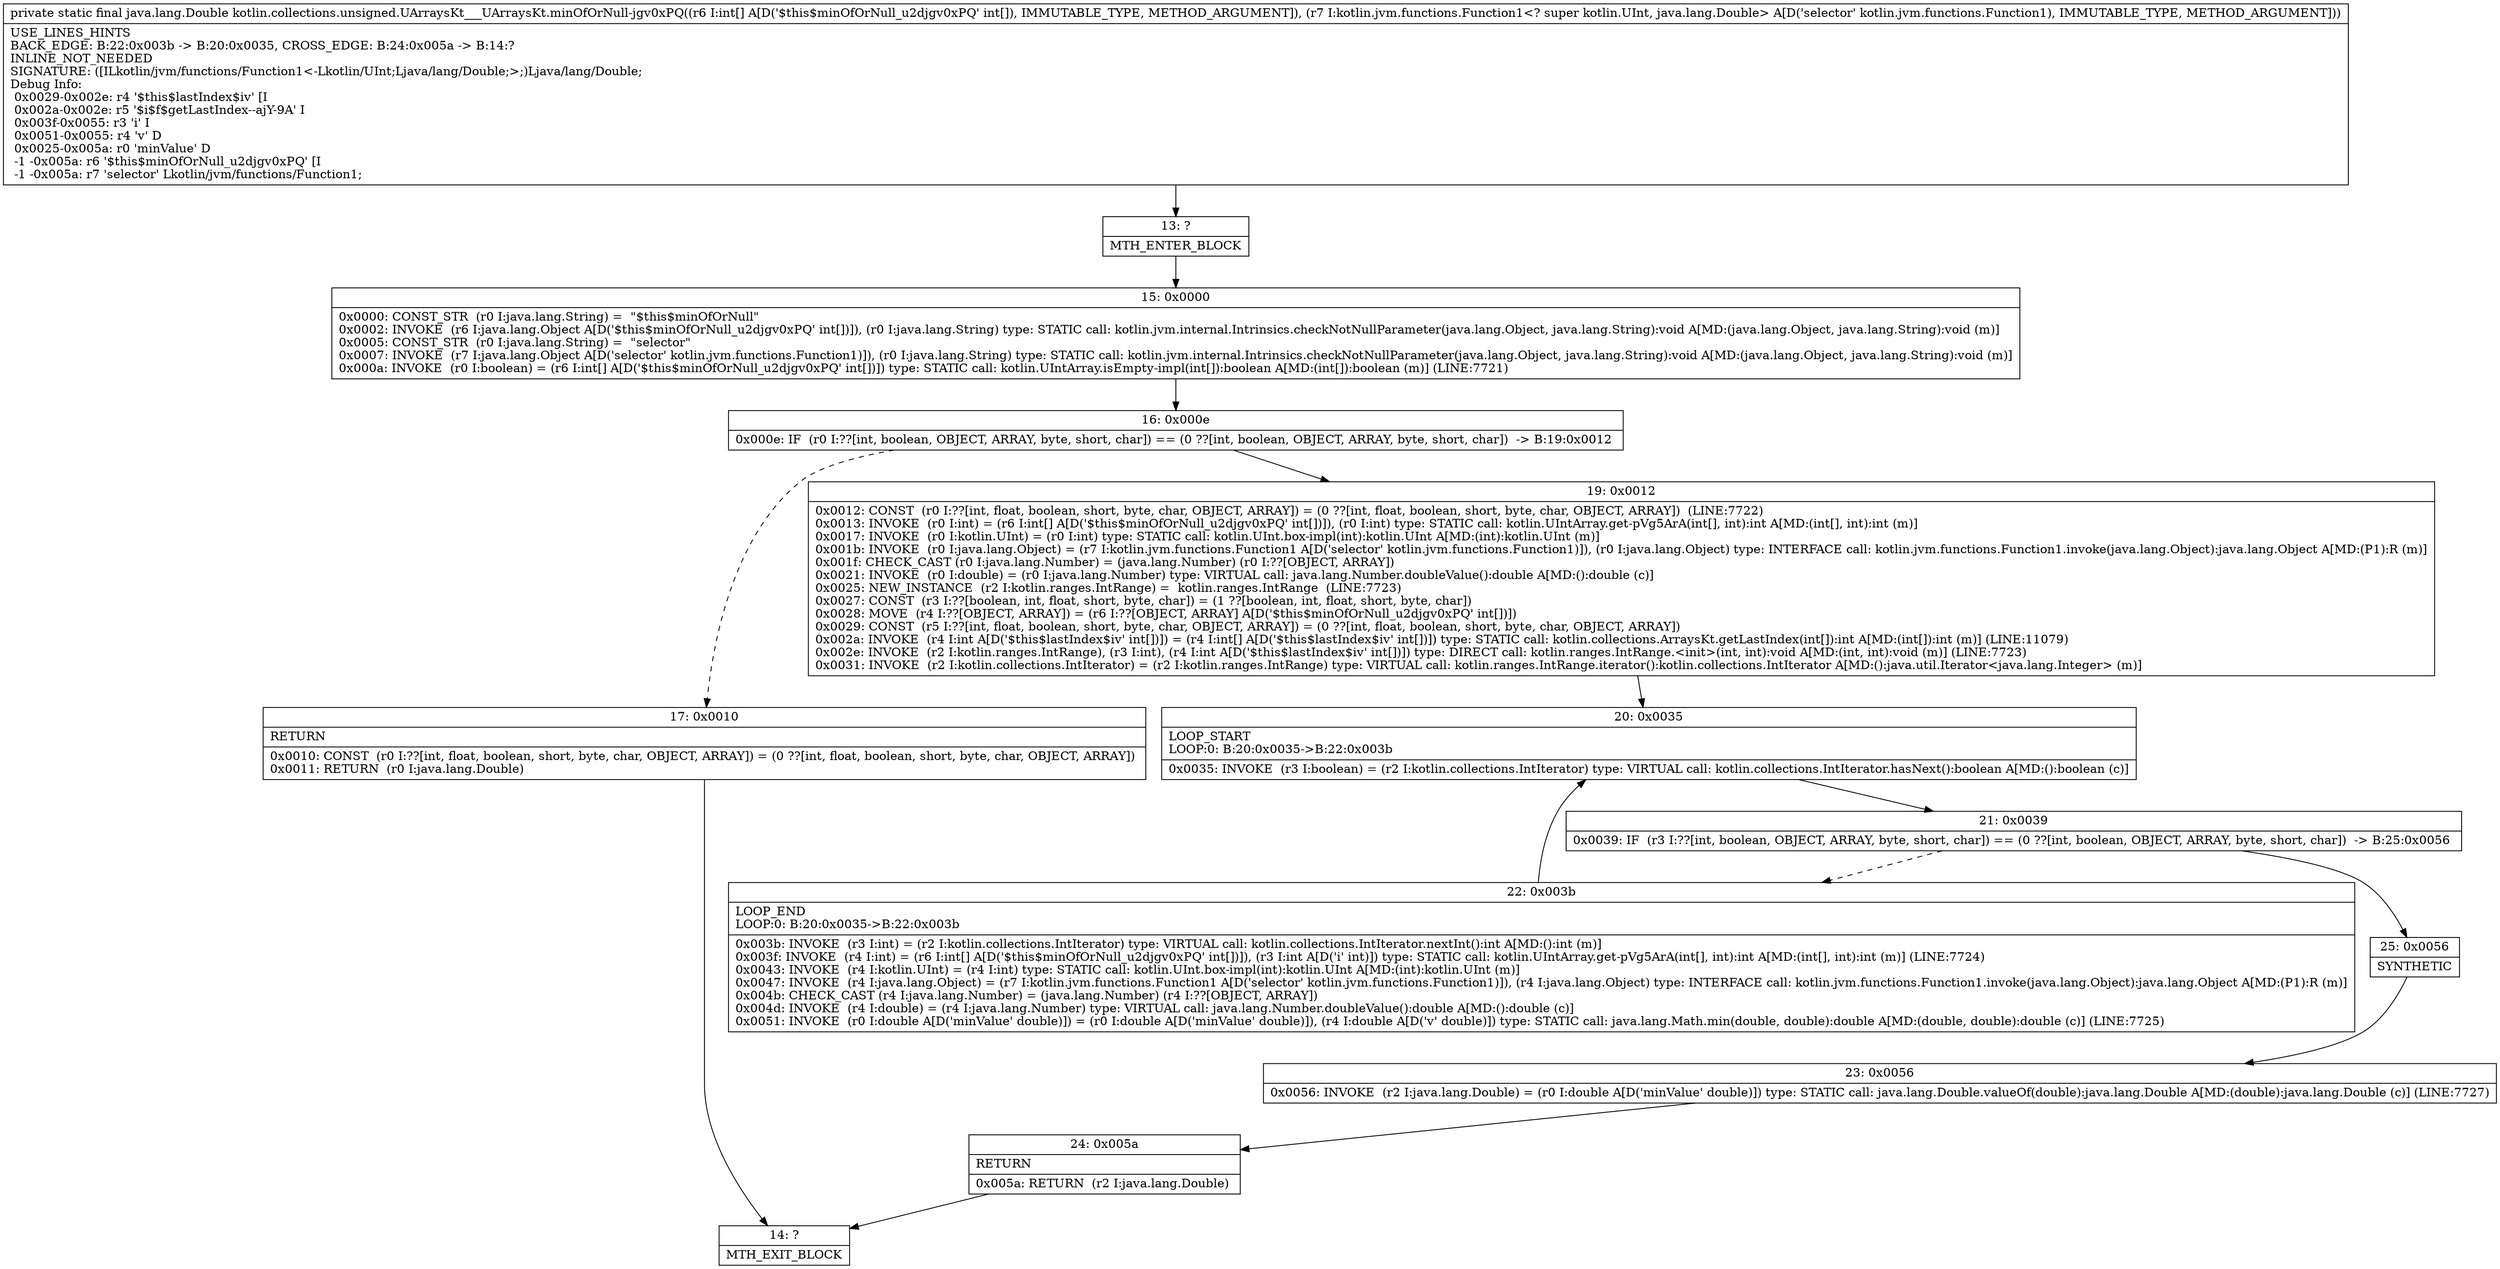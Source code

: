 digraph "CFG forkotlin.collections.unsigned.UArraysKt___UArraysKt.minOfOrNull\-jgv0xPQ([ILkotlin\/jvm\/functions\/Function1;)Ljava\/lang\/Double;" {
Node_13 [shape=record,label="{13\:\ ?|MTH_ENTER_BLOCK\l}"];
Node_15 [shape=record,label="{15\:\ 0x0000|0x0000: CONST_STR  (r0 I:java.lang.String) =  \"$this$minOfOrNull\" \l0x0002: INVOKE  (r6 I:java.lang.Object A[D('$this$minOfOrNull_u2djgv0xPQ' int[])]), (r0 I:java.lang.String) type: STATIC call: kotlin.jvm.internal.Intrinsics.checkNotNullParameter(java.lang.Object, java.lang.String):void A[MD:(java.lang.Object, java.lang.String):void (m)]\l0x0005: CONST_STR  (r0 I:java.lang.String) =  \"selector\" \l0x0007: INVOKE  (r7 I:java.lang.Object A[D('selector' kotlin.jvm.functions.Function1)]), (r0 I:java.lang.String) type: STATIC call: kotlin.jvm.internal.Intrinsics.checkNotNullParameter(java.lang.Object, java.lang.String):void A[MD:(java.lang.Object, java.lang.String):void (m)]\l0x000a: INVOKE  (r0 I:boolean) = (r6 I:int[] A[D('$this$minOfOrNull_u2djgv0xPQ' int[])]) type: STATIC call: kotlin.UIntArray.isEmpty\-impl(int[]):boolean A[MD:(int[]):boolean (m)] (LINE:7721)\l}"];
Node_16 [shape=record,label="{16\:\ 0x000e|0x000e: IF  (r0 I:??[int, boolean, OBJECT, ARRAY, byte, short, char]) == (0 ??[int, boolean, OBJECT, ARRAY, byte, short, char])  \-\> B:19:0x0012 \l}"];
Node_17 [shape=record,label="{17\:\ 0x0010|RETURN\l|0x0010: CONST  (r0 I:??[int, float, boolean, short, byte, char, OBJECT, ARRAY]) = (0 ??[int, float, boolean, short, byte, char, OBJECT, ARRAY]) \l0x0011: RETURN  (r0 I:java.lang.Double) \l}"];
Node_14 [shape=record,label="{14\:\ ?|MTH_EXIT_BLOCK\l}"];
Node_19 [shape=record,label="{19\:\ 0x0012|0x0012: CONST  (r0 I:??[int, float, boolean, short, byte, char, OBJECT, ARRAY]) = (0 ??[int, float, boolean, short, byte, char, OBJECT, ARRAY])  (LINE:7722)\l0x0013: INVOKE  (r0 I:int) = (r6 I:int[] A[D('$this$minOfOrNull_u2djgv0xPQ' int[])]), (r0 I:int) type: STATIC call: kotlin.UIntArray.get\-pVg5ArA(int[], int):int A[MD:(int[], int):int (m)]\l0x0017: INVOKE  (r0 I:kotlin.UInt) = (r0 I:int) type: STATIC call: kotlin.UInt.box\-impl(int):kotlin.UInt A[MD:(int):kotlin.UInt (m)]\l0x001b: INVOKE  (r0 I:java.lang.Object) = (r7 I:kotlin.jvm.functions.Function1 A[D('selector' kotlin.jvm.functions.Function1)]), (r0 I:java.lang.Object) type: INTERFACE call: kotlin.jvm.functions.Function1.invoke(java.lang.Object):java.lang.Object A[MD:(P1):R (m)]\l0x001f: CHECK_CAST (r0 I:java.lang.Number) = (java.lang.Number) (r0 I:??[OBJECT, ARRAY]) \l0x0021: INVOKE  (r0 I:double) = (r0 I:java.lang.Number) type: VIRTUAL call: java.lang.Number.doubleValue():double A[MD:():double (c)]\l0x0025: NEW_INSTANCE  (r2 I:kotlin.ranges.IntRange) =  kotlin.ranges.IntRange  (LINE:7723)\l0x0027: CONST  (r3 I:??[boolean, int, float, short, byte, char]) = (1 ??[boolean, int, float, short, byte, char]) \l0x0028: MOVE  (r4 I:??[OBJECT, ARRAY]) = (r6 I:??[OBJECT, ARRAY] A[D('$this$minOfOrNull_u2djgv0xPQ' int[])]) \l0x0029: CONST  (r5 I:??[int, float, boolean, short, byte, char, OBJECT, ARRAY]) = (0 ??[int, float, boolean, short, byte, char, OBJECT, ARRAY]) \l0x002a: INVOKE  (r4 I:int A[D('$this$lastIndex$iv' int[])]) = (r4 I:int[] A[D('$this$lastIndex$iv' int[])]) type: STATIC call: kotlin.collections.ArraysKt.getLastIndex(int[]):int A[MD:(int[]):int (m)] (LINE:11079)\l0x002e: INVOKE  (r2 I:kotlin.ranges.IntRange), (r3 I:int), (r4 I:int A[D('$this$lastIndex$iv' int[])]) type: DIRECT call: kotlin.ranges.IntRange.\<init\>(int, int):void A[MD:(int, int):void (m)] (LINE:7723)\l0x0031: INVOKE  (r2 I:kotlin.collections.IntIterator) = (r2 I:kotlin.ranges.IntRange) type: VIRTUAL call: kotlin.ranges.IntRange.iterator():kotlin.collections.IntIterator A[MD:():java.util.Iterator\<java.lang.Integer\> (m)]\l}"];
Node_20 [shape=record,label="{20\:\ 0x0035|LOOP_START\lLOOP:0: B:20:0x0035\-\>B:22:0x003b\l|0x0035: INVOKE  (r3 I:boolean) = (r2 I:kotlin.collections.IntIterator) type: VIRTUAL call: kotlin.collections.IntIterator.hasNext():boolean A[MD:():boolean (c)]\l}"];
Node_21 [shape=record,label="{21\:\ 0x0039|0x0039: IF  (r3 I:??[int, boolean, OBJECT, ARRAY, byte, short, char]) == (0 ??[int, boolean, OBJECT, ARRAY, byte, short, char])  \-\> B:25:0x0056 \l}"];
Node_22 [shape=record,label="{22\:\ 0x003b|LOOP_END\lLOOP:0: B:20:0x0035\-\>B:22:0x003b\l|0x003b: INVOKE  (r3 I:int) = (r2 I:kotlin.collections.IntIterator) type: VIRTUAL call: kotlin.collections.IntIterator.nextInt():int A[MD:():int (m)]\l0x003f: INVOKE  (r4 I:int) = (r6 I:int[] A[D('$this$minOfOrNull_u2djgv0xPQ' int[])]), (r3 I:int A[D('i' int)]) type: STATIC call: kotlin.UIntArray.get\-pVg5ArA(int[], int):int A[MD:(int[], int):int (m)] (LINE:7724)\l0x0043: INVOKE  (r4 I:kotlin.UInt) = (r4 I:int) type: STATIC call: kotlin.UInt.box\-impl(int):kotlin.UInt A[MD:(int):kotlin.UInt (m)]\l0x0047: INVOKE  (r4 I:java.lang.Object) = (r7 I:kotlin.jvm.functions.Function1 A[D('selector' kotlin.jvm.functions.Function1)]), (r4 I:java.lang.Object) type: INTERFACE call: kotlin.jvm.functions.Function1.invoke(java.lang.Object):java.lang.Object A[MD:(P1):R (m)]\l0x004b: CHECK_CAST (r4 I:java.lang.Number) = (java.lang.Number) (r4 I:??[OBJECT, ARRAY]) \l0x004d: INVOKE  (r4 I:double) = (r4 I:java.lang.Number) type: VIRTUAL call: java.lang.Number.doubleValue():double A[MD:():double (c)]\l0x0051: INVOKE  (r0 I:double A[D('minValue' double)]) = (r0 I:double A[D('minValue' double)]), (r4 I:double A[D('v' double)]) type: STATIC call: java.lang.Math.min(double, double):double A[MD:(double, double):double (c)] (LINE:7725)\l}"];
Node_25 [shape=record,label="{25\:\ 0x0056|SYNTHETIC\l}"];
Node_23 [shape=record,label="{23\:\ 0x0056|0x0056: INVOKE  (r2 I:java.lang.Double) = (r0 I:double A[D('minValue' double)]) type: STATIC call: java.lang.Double.valueOf(double):java.lang.Double A[MD:(double):java.lang.Double (c)] (LINE:7727)\l}"];
Node_24 [shape=record,label="{24\:\ 0x005a|RETURN\l|0x005a: RETURN  (r2 I:java.lang.Double) \l}"];
MethodNode[shape=record,label="{private static final java.lang.Double kotlin.collections.unsigned.UArraysKt___UArraysKt.minOfOrNull\-jgv0xPQ((r6 I:int[] A[D('$this$minOfOrNull_u2djgv0xPQ' int[]), IMMUTABLE_TYPE, METHOD_ARGUMENT]), (r7 I:kotlin.jvm.functions.Function1\<? super kotlin.UInt, java.lang.Double\> A[D('selector' kotlin.jvm.functions.Function1), IMMUTABLE_TYPE, METHOD_ARGUMENT]))  | USE_LINES_HINTS\lBACK_EDGE: B:22:0x003b \-\> B:20:0x0035, CROSS_EDGE: B:24:0x005a \-\> B:14:?\lINLINE_NOT_NEEDED\lSIGNATURE: ([ILkotlin\/jvm\/functions\/Function1\<\-Lkotlin\/UInt;Ljava\/lang\/Double;\>;)Ljava\/lang\/Double;\lDebug Info:\l  0x0029\-0x002e: r4 '$this$lastIndex$iv' [I\l  0x002a\-0x002e: r5 '$i$f$getLastIndex\-\-ajY\-9A' I\l  0x003f\-0x0055: r3 'i' I\l  0x0051\-0x0055: r4 'v' D\l  0x0025\-0x005a: r0 'minValue' D\l  \-1 \-0x005a: r6 '$this$minOfOrNull_u2djgv0xPQ' [I\l  \-1 \-0x005a: r7 'selector' Lkotlin\/jvm\/functions\/Function1;\l}"];
MethodNode -> Node_13;Node_13 -> Node_15;
Node_15 -> Node_16;
Node_16 -> Node_17[style=dashed];
Node_16 -> Node_19;
Node_17 -> Node_14;
Node_19 -> Node_20;
Node_20 -> Node_21;
Node_21 -> Node_22[style=dashed];
Node_21 -> Node_25;
Node_22 -> Node_20;
Node_25 -> Node_23;
Node_23 -> Node_24;
Node_24 -> Node_14;
}

